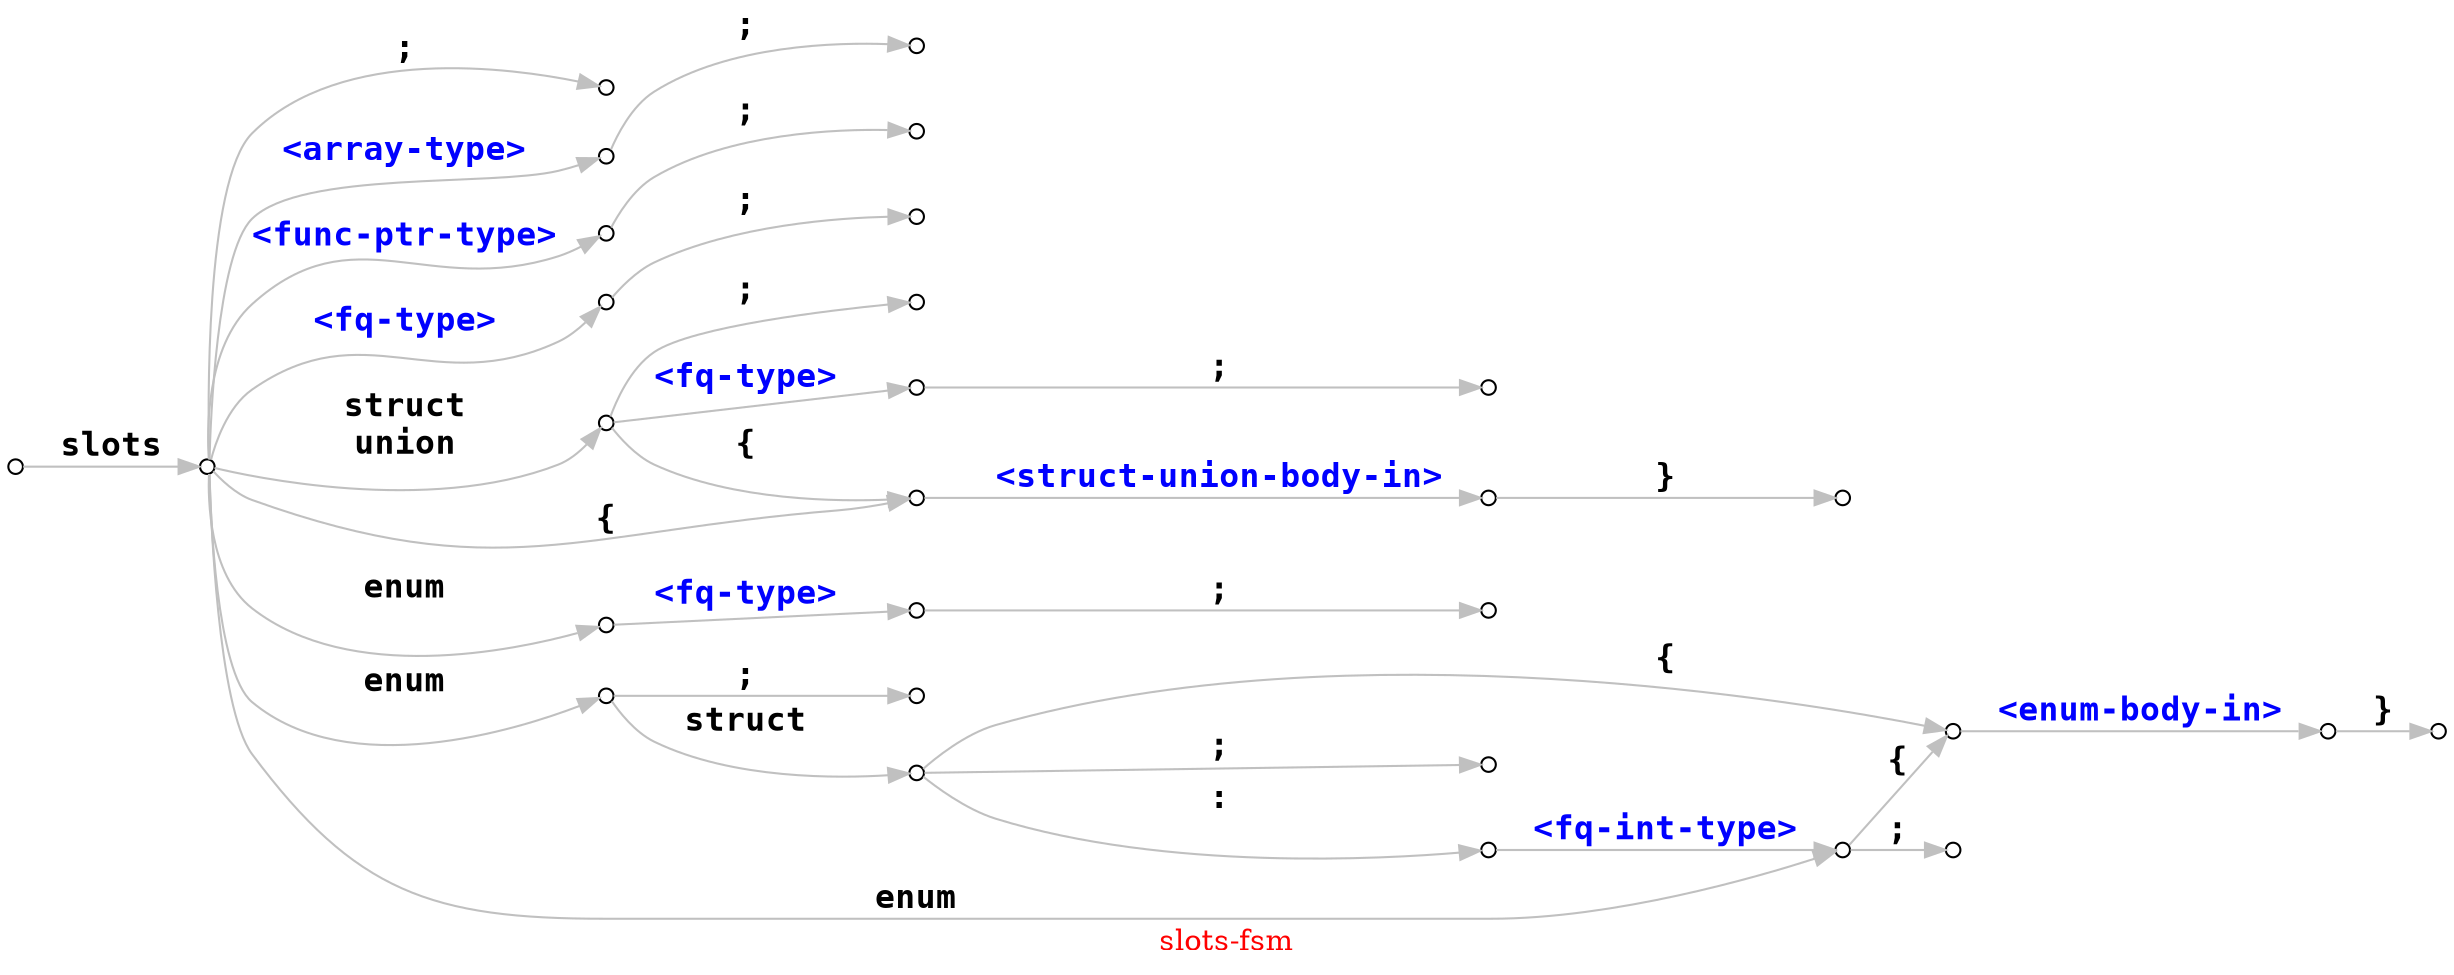 // -*- mode: c++ -*-

// slots             <>      ;        =>  typealias   slots-t =        <>         ;
// slots                     ;        =>  struct      slots-t                     ;
// slots                     { ... }  =>  struct      slots-t                     { ... }

// slots struct      <>      ;        =>  typealias   slots-t = struct <>         ;
// slots struct              ;        =>  struct      slots-t                     ;
// slots struct              { ... }  =>  struct      slots-t                     { ... }

// slots union       <>      ;        =>  typealias   slots-t = union  <>         ;
// slots union               ;        =>  union       slots-t                     ;
// slots union               { ... }  =>  union       slots-t                     { ... }

// slots enum        <>      ;        =>  typealias   slots-t = enum   <>         ;
// slots enum                ;        =>  enum        slots-t             : int-t ;
// slots enum                { ... }  =>  enum        slots-t             : int-t { ... }
//
// slots enum           : <> ;        =>  enum        slots-t             : <>    ;
// slots enum           : <> { ... }  =>  enum        slots-t             : <>    { ... }

// slots enum struct         ;        =>  enum struct slots-t             : int-t ;
// slots enum struct         { ... }  =>  enum struct slots-t             : int-t { ... }
//
// slots enum struct    : <> ;        =>  enum struct slots-t             : <>    ;
// slots enum struct    : <> { ... }  =>  enum struct slots-t             : <>    { ... }

// slots <array-type>        ;        =>  typealias   slots-t = <array-type>      ;
// slots <func-ptr-type>     ;        =>  typealias   slots-t = <func-ptr-type>   ;

digraph "slots-fsm" {
  graph [ rankdir = LR, label = "\G", fontcolor = red ];
  edge [ fontsize = 16, fontname = "courier-bold", color = grey ];
  node [ shape = circle, fontsize = 12, width = 0.3, fixedsize = true ];
  node [ label = "", width = 0.1 ];

  000 -> 010 [ label = "slots" ];

  010 -> 015 [ label = ";" ];
  010 -> 141 [ label = "<array-type>", fontcolor = blue ];
  010 -> 142 [ label = "<func-ptr-type>", fontcolor = blue ];
  010 -> 140 [ label = "<fq-type>", fontcolor = blue ];
  140 -> 145 [ label = ";" ];
  141 -> 146 [ label = ";" ];
  142 -> 147 [ label = ";" ];

  010 -> 100 [ label = "struct\nunion" ];
  010 -> 110 [ label = "{" ];
  100 -> 110 [ label = "{" ];
  100 -> 105 [ label = ";" ];
  100 -> 150 [ label = "<fq-type>", fontcolor = blue ];
  150 -> 160 [ label = ";" ];
  110 -> 120 [ label = "<struct-union-body-in>", fontcolor = blue ];
  120 -> 130 [ label = "}" ];

  010 -> 031 [ label = "enum" ];
  031 -> 170 [ label = "<fq-type>", fontcolor = blue ];
  170 -> 180 [ label = ";" ];
  030 -> 035 [ label = ";" ];
  010 -> 020 [ label = "enum" ];
  010 -> 050 [ label = "enum" ];
  020 -> 030 [ label = "struct" ];
  020 -> 025 [ label = ";" ];
  030 -> 040 [ label = ":" ];
  030 -> 060 [ label = "{" ];
  040 -> 050 [ label = "<fq-int-type>", fontcolor = blue ];
  050 -> 060 [ label = "{" ];
  050 -> 055 [ label = ";" ];
  060 -> 070 [ label = "<enum-body-in>", fontcolor = blue ];
  070 -> 080 [ label = "}" ];
}
